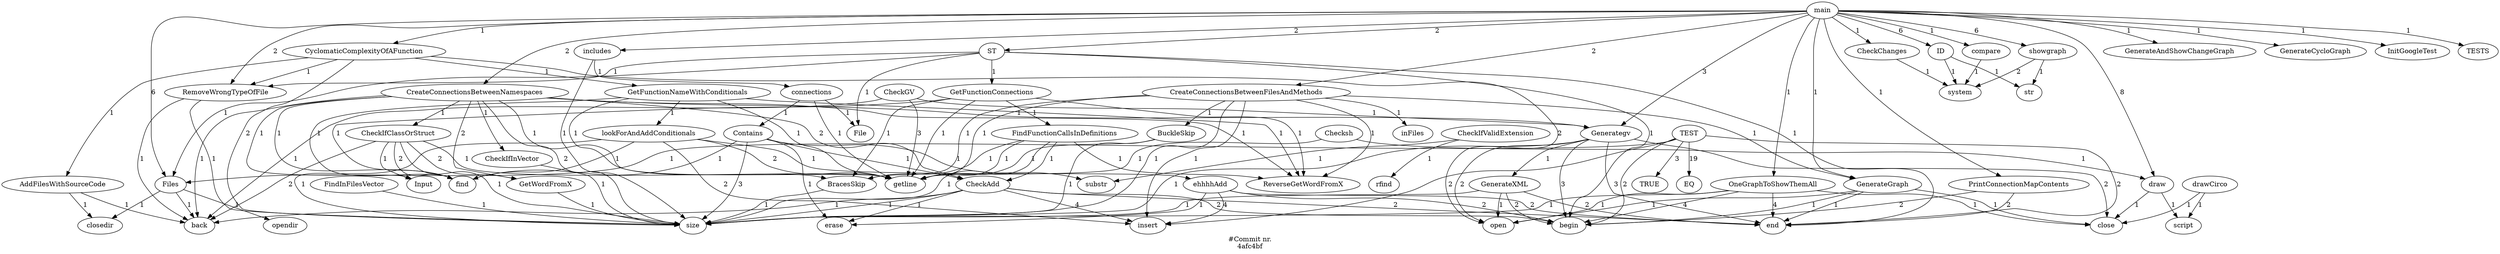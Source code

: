 
digraph foo{
"AddFilesWithSourceCode"->"back"[label = "1"];
"AddFilesWithSourceCode"->"closedir"[label = "1"];
"BracesSkip"->"size"[label = "1"];
"BuckleSkip"->"getline"[label = "1"];
"BuckleSkip"->"size"[label = "1"];
"CheckAdd"->"back"[label = "1"];
"CheckAdd"->"begin"[label = "2"];
"CheckAdd"->"end"[label = "2"];
"CheckAdd"->"erase"[label = "1"];
"CheckAdd"->"insert"[label = "4"];
"CheckAdd"->"size"[label = "1"];
"CheckChanges"->"system"[label = "1"];
"CheckGV"->"Generategv"[label = "1"];
"CheckGV"->"back"[label = "1"];
"CheckGV"->"getline"[label = "3"];
"CheckIfClassOrStruct"->"GetWordFromX"[label = "2"];
"CheckIfClassOrStruct"->"Input"[label = "1"];
"CheckIfClassOrStruct"->"back"[label = "2"];
"CheckIfClassOrStruct"->"find"[label = "2"];
"CheckIfClassOrStruct"->"getline"[label = "1"];
"CheckIfClassOrStruct"->"size"[label = "1"];
"CheckIfInVector"->"size"[label = "1"];
"CheckIfValidExtension"->"rfind"[label = "1"];
"CheckIfValidExtension"->"substr"[label = "1"];
"Checksh"->"draw"[label = "1"];
"Checksh"->"getline"[label = "1"];
"Contains"->"CheckAdd"[label = "1"];
"Contains"->"erase"[label = "1"];
"Contains"->"find"[label = "1"];
"Contains"->"size"[label = "3"];
"Contains"->"substr"[label = "1"];
"CreateConnectionsBetweenFilesAndMethods"->"BracesSkip"[label = "1"];
"CreateConnectionsBetweenFilesAndMethods"->"BuckleSkip"[label = "1"];
"CreateConnectionsBetweenFilesAndMethods"->"GenerateGraph"[label = "1"];
"CreateConnectionsBetweenFilesAndMethods"->"ReverseGetWordFromX"[label = "1"];
"CreateConnectionsBetweenFilesAndMethods"->"getline"[label = "1"];
"CreateConnectionsBetweenFilesAndMethods"->"inFiles"[label = "1"];
"CreateConnectionsBetweenFilesAndMethods"->"insert"[label = "1"];
"CreateConnectionsBetweenFilesAndMethods"->"size"[label = "1"];
"CreateConnectionsBetweenNamespaces"->"CheckAdd"[label = "2"];
"CreateConnectionsBetweenNamespaces"->"CheckIfClassOrStruct"[label = "1"];
"CreateConnectionsBetweenNamespaces"->"CheckIfInVector"[label = "1"];
"CreateConnectionsBetweenNamespaces"->"Generategv"[label = "1"];
"CreateConnectionsBetweenNamespaces"->"GetWordFromX"[label = "2"];
"CreateConnectionsBetweenNamespaces"->"Input"[label = "1"];
"CreateConnectionsBetweenNamespaces"->"ReverseGetWordFromX"[label = "1"];
"CreateConnectionsBetweenNamespaces"->"back"[label = "1"];
"CreateConnectionsBetweenNamespaces"->"find"[label = "1"];
"CreateConnectionsBetweenNamespaces"->"getline"[label = "1"];
"CreateConnectionsBetweenNamespaces"->"size"[label = "2"];
"CyclomaticComplexityOfAFunction"->"AddFilesWithSourceCode"[label = "1"];
"CyclomaticComplexityOfAFunction"->"GetFunctionNameWithConditionals"[label = "1"];
"CyclomaticComplexityOfAFunction"->"RemoveWrongTypeOfFile"[label = "1"];
"CyclomaticComplexityOfAFunction"->"open"[label = "2"];
"CyclomaticComplexityOfAFunction"->"size"[label = "2"];
"Files"->"back"[label = "1"];
"Files"->"closedir"[label = "1"];
"Files"->"opendir"[label = "1"];
"FindFunctionCallsInDefinitions"->"BracesSkip"[label = "1"];
"FindFunctionCallsInDefinitions"->"CheckAdd"[label = "1"];
"FindFunctionCallsInDefinitions"->"ReverseGetWordFromX"[label = "1"];
"FindFunctionCallsInDefinitions"->"getline"[label = "1"];
"FindFunctionCallsInDefinitions"->"size"[label = "1"];
"FindInFilesVector"->"size"[label = "1"];
"GenerateGraph"->"begin"[label = "1"];
"GenerateGraph"->"close"[label = "1"];
"GenerateGraph"->"end"[label = "1"];
"GenerateGraph"->"open"[label = "1"];
"GenerateXML"->"begin"[label = "2"];
"GenerateXML"->"end"[label = "2"];
"GenerateXML"->"open"[label = "1"];
"GenerateXML"->"size"[label = "1"];
"Generategv"->"GenerateXML"[label = "1"];
"Generategv"->"begin"[label = "3"];
"Generategv"->"close"[label = "2"];
"Generategv"->"end"[label = "3"];
"Generategv"->"open"[label = "2"];
"Generategv"->"size"[label = "1"];
"GetFunctionConnections"->"BracesSkip"[label = "1"];
"GetFunctionConnections"->"FindFunctionCallsInDefinitions"[label = "1"];
"GetFunctionConnections"->"ReverseGetWordFromX"[label = "1"];
"GetFunctionConnections"->"find"[label = "1"];
"GetFunctionConnections"->"getline"[label = "1"];
"GetFunctionNameWithConditionals"->"BracesSkip"[label = "1"];
"GetFunctionNameWithConditionals"->"ReverseGetWordFromX"[label = "1"];
"GetFunctionNameWithConditionals"->"find"[label = "1"];
"GetFunctionNameWithConditionals"->"getline"[label = "1"];
"GetFunctionNameWithConditionals"->"lookForAndAddConditionals"[label = "1"];
"GetWordFromX"->"size"[label = "1"];
"ID"->"str"[label = "1"];
"ID"->"system"[label = "1"];
"OneGraphToShowThemAll"->"begin"[label = "4"];
"OneGraphToShowThemAll"->"close"[label = "1"];
"OneGraphToShowThemAll"->"end"[label = "4"];
"OneGraphToShowThemAll"->"open"[label = "1"];
"OneGraphToShowThemAll"->"size"[label = "1"];
"PrintConnectionMapContents"->"begin"[label = "2"];
"PrintConnectionMapContents"->"end"[label = "2"];
"RemoveWrongTypeOfFile"->"back"[label = "1"];
"RemoveWrongTypeOfFile"->"size"[label = "1"];
"ST"->"File"[label = "1"];
"ST"->"Files"[label = "1"];
"ST"->"GetFunctionConnections"[label = "1"];
"ST"->"RemoveWrongTypeOfFile"[label = "1"];
"ST"->"begin"[label = "1"];
"ST"->"end"[label = "1"];
"TEST"->"EQ"[label = "19"];
"TEST"->"Files"[label = "1"];
"TEST"->"TRUE"[label = "3"];
"TEST"->"begin"[label = "2"];
"TEST"->"end"[label = "2"];
"TEST"->"insert"[label = "2"];
"compare"->"system"[label = "1"];
"connections"->"Contains"[label = "1"];
"connections"->"File"[label = "1"];
"connections"->"getline"[label = "1"];
"draw"->"close"[label = "1"];
"draw"->"script"[label = "1"];
"drawCirco"->"close"[label = "1"];
"drawCirco"->"script"[label = "1"];
"ehhhhAdd"->"begin"[label = "2"];
"ehhhhAdd"->"end"[label = "2"];
"ehhhhAdd"->"erase"[label = "1"];
"ehhhhAdd"->"insert"[label = "4"];
"includes"->"connections"[label = "1"];
"includes"->"size"[label = "1"];
"lookForAndAddConditionals"->"ehhhhAdd"[label = "1"];
"lookForAndAddConditionals"->"find"[label = "1"];
"lookForAndAddConditionals"->"getline"[label = "2"];
"lookForAndAddConditionals"->"insert"[label = "2"];
"lookForAndAddConditionals"->"size"[label = "1"];
"main"->"CheckChanges"[label = "1"];
"main"->"CreateConnectionsBetweenFilesAndMethods"[label = "2"];
"main"->"CreateConnectionsBetweenNamespaces"[label = "2"];
"main"->"CyclomaticComplexityOfAFunction"[label = "1"];
"main"->"Files"[label = "6"];
"main"->"GenerateAndShowChangeGraph"[label = "1"];
"main"->"GenerateCycloGraph"[label = "1"];
"main"->"GenerateGraph"[label = "1"];
"main"->"Generategv"[label = "3"];
"main"->"ID"[label = "6"];
"main"->"InitGoogleTest"[label = "1"];
"main"->"OneGraphToShowThemAll"[label = "1"];
"main"->"PrintConnectionMapContents"[label = "1"];
"main"->"RemoveWrongTypeOfFile"[label = "2"];
"main"->"ST"[label = "2"];
"main"->"TESTS"[label = "1"];
"main"->"compare"[label = "1"];
"main"->"draw"[label = "8"];
"main"->"includes"[label = "2"];
"main"->"showgraph"[label = "6"];
"showgraph"->"str"[label = "1"];
"showgraph"->"system"[label = "2"];
label = "#Commit nr.
4afc4bf
"
}
